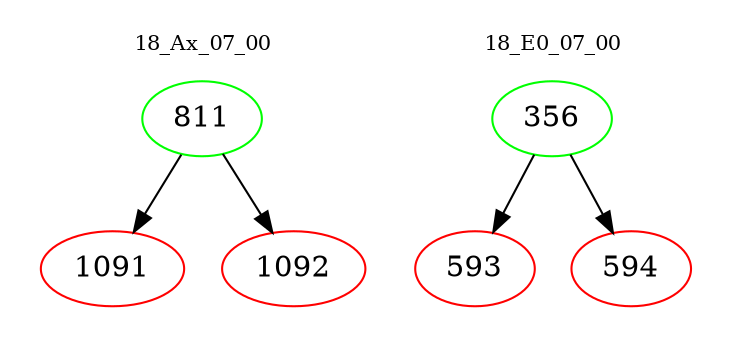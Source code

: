 digraph{
subgraph cluster_0 {
color = white
label = "18_Ax_07_00";
fontsize=10;
T0_811 [label="811", color="green"]
T0_811 -> T0_1091 [color="black"]
T0_1091 [label="1091", color="red"]
T0_811 -> T0_1092 [color="black"]
T0_1092 [label="1092", color="red"]
}
subgraph cluster_1 {
color = white
label = "18_E0_07_00";
fontsize=10;
T1_356 [label="356", color="green"]
T1_356 -> T1_593 [color="black"]
T1_593 [label="593", color="red"]
T1_356 -> T1_594 [color="black"]
T1_594 [label="594", color="red"]
}
}
